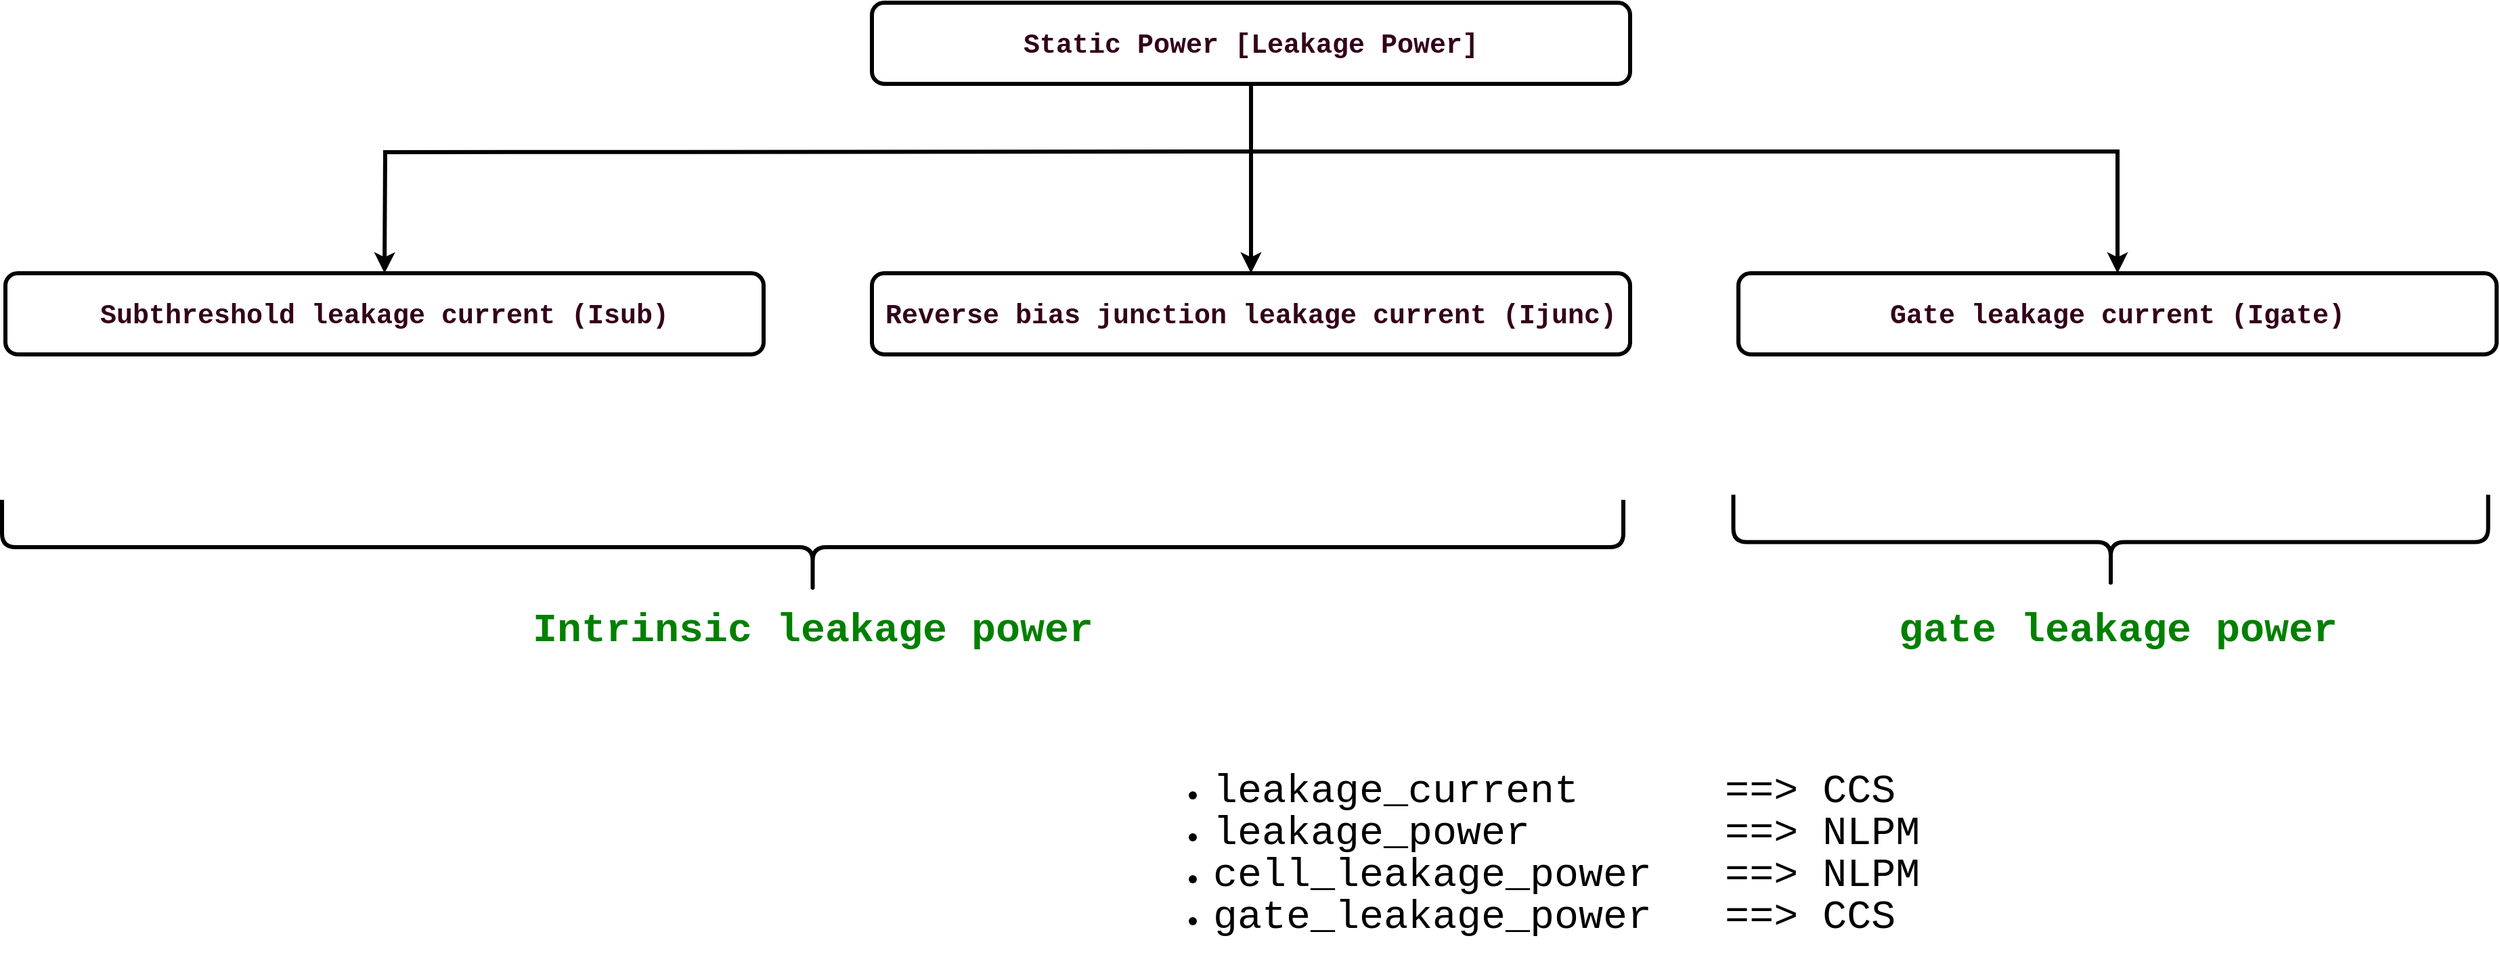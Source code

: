 <mxfile version="28.2.5">
  <diagram name="Page-1" id="4KYGQ2zJI2M4qhI87jCv">
    <mxGraphModel dx="2483" dy="1031" grid="0" gridSize="10" guides="1" tooltips="1" connect="1" arrows="1" fold="1" page="1" pageScale="1" pageWidth="850" pageHeight="1100" math="0" shadow="0">
      <root>
        <mxCell id="0" />
        <mxCell id="1" parent="0" />
        <mxCell id="379xllojwpSlWTdVsvI6-5" style="edgeStyle=orthogonalEdgeStyle;rounded=0;orthogonalLoop=1;jettySize=auto;html=1;strokeWidth=3;" edge="1" parent="1">
          <mxGeometry relative="1" as="geometry">
            <mxPoint x="520" y="190" as="sourcePoint" />
            <mxPoint x="-120" y="280" as="targetPoint" />
          </mxGeometry>
        </mxCell>
        <mxCell id="379xllojwpSlWTdVsvI6-6" style="edgeStyle=orthogonalEdgeStyle;rounded=0;orthogonalLoop=1;jettySize=auto;html=1;entryX=0.5;entryY=0;entryDx=0;entryDy=0;strokeWidth=3;" edge="1" parent="1" source="379xllojwpSlWTdVsvI6-1" target="379xllojwpSlWTdVsvI6-3">
          <mxGeometry relative="1" as="geometry" />
        </mxCell>
        <mxCell id="379xllojwpSlWTdVsvI6-7" style="edgeStyle=orthogonalEdgeStyle;rounded=0;orthogonalLoop=1;jettySize=auto;html=1;strokeWidth=3;" edge="1" parent="1" target="379xllojwpSlWTdVsvI6-4">
          <mxGeometry relative="1" as="geometry">
            <mxPoint x="520" y="200" as="sourcePoint" />
            <Array as="points">
              <mxPoint x="520" y="190" />
              <mxPoint x="1160" y="190" />
            </Array>
          </mxGeometry>
        </mxCell>
        <mxCell id="379xllojwpSlWTdVsvI6-1" value="&lt;div style=&quot;background-color: rgb(255, 255, 255); font-family: Consolas, &amp;quot;Courier New&amp;quot;, monospace; line-height: 28px; white-space: pre;&quot;&gt;&lt;font style=&quot;color: rgb(51, 0, 26); font-size: 20px;&quot;&gt;Static Power [Leakage Power]&lt;/font&gt;&lt;/div&gt;" style="rounded=1;whiteSpace=wrap;html=1;fontSize=30;strokeWidth=3;fontStyle=1" vertex="1" parent="1">
          <mxGeometry x="240" y="80" width="560" height="60" as="geometry" />
        </mxCell>
        <mxCell id="379xllojwpSlWTdVsvI6-2" value="&lt;div style=&quot;background-color: rgb(255, 255, 255); font-family: Consolas, &amp;quot;Courier New&amp;quot;, monospace; line-height: 28px; white-space: pre;&quot;&gt;&lt;font style=&quot;color: rgb(51, 0, 26); font-size: 20px;&quot;&gt;Subthreshold leakage current (Isub)&lt;/font&gt;&lt;/div&gt;" style="rounded=1;whiteSpace=wrap;html=1;fontSize=30;strokeWidth=3;fontStyle=1" vertex="1" parent="1">
          <mxGeometry x="-400" y="280" width="560" height="60" as="geometry" />
        </mxCell>
        <mxCell id="379xllojwpSlWTdVsvI6-3" value="&lt;div style=&quot;background-color: rgb(255, 255, 255); font-family: Consolas, &amp;quot;Courier New&amp;quot;, monospace; line-height: 28px; white-space: pre;&quot;&gt;&lt;font style=&quot;color: rgb(51, 0, 26); font-size: 20px;&quot;&gt;Reverse bias junction leakage current (Ijunc)&lt;/font&gt;&lt;/div&gt;" style="rounded=1;whiteSpace=wrap;html=1;fontSize=30;strokeWidth=3;fontStyle=1" vertex="1" parent="1">
          <mxGeometry x="240" y="280" width="560" height="60" as="geometry" />
        </mxCell>
        <mxCell id="379xllojwpSlWTdVsvI6-4" value="&lt;div style=&quot;background-color: rgb(255, 255, 255); font-family: Consolas, &amp;quot;Courier New&amp;quot;, monospace; line-height: 28px; white-space: pre;&quot;&gt;&lt;font style=&quot;color: rgb(51, 0, 26); font-size: 20px;&quot;&gt;Gate leakage current (Igate)&lt;/font&gt;&lt;/div&gt;" style="rounded=1;whiteSpace=wrap;html=1;fontSize=30;strokeWidth=3;fontStyle=1" vertex="1" parent="1">
          <mxGeometry x="880" y="280" width="560" height="60" as="geometry" />
        </mxCell>
        <mxCell id="379xllojwpSlWTdVsvI6-8" value="" style="shape=curlyBracket;whiteSpace=wrap;html=1;rounded=1;flipH=1;labelPosition=right;verticalLabelPosition=middle;align=left;verticalAlign=middle;rotation=90;strokeWidth=3;" vertex="1" parent="1">
          <mxGeometry x="161.25" y="-116.25" width="70" height="1197.5" as="geometry" />
        </mxCell>
        <mxCell id="379xllojwpSlWTdVsvI6-10" value="" style="shape=curlyBracket;whiteSpace=wrap;html=1;rounded=1;flipH=1;labelPosition=right;verticalLabelPosition=middle;align=left;verticalAlign=middle;rotation=90;strokeWidth=3;" vertex="1" parent="1">
          <mxGeometry x="1120" y="200" width="70" height="557.5" as="geometry" />
        </mxCell>
        <mxCell id="379xllojwpSlWTdVsvI6-11" value="&lt;div style=&quot;background-color: rgb(255, 255, 255); font-family: Consolas, &amp;quot;Courier New&amp;quot;, monospace; line-height: 28px; white-space-collapse: preserve;&quot;&gt;&lt;span style=&quot;color: #008000;&quot;&gt;Intrinsic leakage power&lt;/span&gt;&lt;/div&gt;" style="text;html=1;align=center;verticalAlign=middle;resizable=0;points=[];autosize=1;strokeColor=none;fillColor=none;fontStyle=1;fontSize=30;" vertex="1" parent="1">
          <mxGeometry x="-3.75" y="523" width="400" height="40" as="geometry" />
        </mxCell>
        <mxCell id="379xllojwpSlWTdVsvI6-12" value="&lt;div style=&quot;background-color: rgb(255, 255, 255); font-family: Consolas, &amp;quot;Courier New&amp;quot;, monospace; line-height: 28px; white-space-collapse: preserve;&quot;&gt;&lt;span style=&quot;color: #008000;&quot;&gt;gate leakage power&lt;/span&gt;&lt;/div&gt;" style="text;html=1;align=center;verticalAlign=middle;resizable=0;points=[];autosize=1;strokeColor=none;fillColor=none;fontStyle=1;fontSize=30;" vertex="1" parent="1">
          <mxGeometry x="1000" y="523" width="320" height="40" as="geometry" />
        </mxCell>
        <mxCell id="379xllojwpSlWTdVsvI6-13" value="&lt;div style=&quot;background-color: rgb(255, 255, 255); font-family: Consolas, &amp;quot;Courier New&amp;quot;, monospace; line-height: 28px; white-space-collapse: preserve;&quot;&gt;&lt;ul&gt;&lt;li&gt;&lt;font style=&quot;font-size: 30px;&quot;&gt;leakage_current &amp;nbsp; &amp;nbsp; &amp;nbsp;==&amp;gt; CCS&lt;/font&gt;&lt;/li&gt;&lt;li&gt;&lt;font style=&quot;font-size: 30px;&quot;&gt;leakage_power &amp;nbsp; &amp;nbsp; &amp;nbsp; &amp;nbsp;==&amp;gt; NLPM&lt;/font&gt;&lt;/li&gt;&lt;li&gt;&lt;font style=&quot;font-size: 30px;&quot;&gt;cell_leakage_power &amp;nbsp; ==&amp;gt; NLPM&lt;/font&gt;&lt;/li&gt;&lt;li&gt;&lt;font style=&quot;font-size: 30px;&quot;&gt;gate_leakage_power &amp;nbsp; ==&amp;gt; CCS&lt;/font&gt;&lt;/li&gt;&lt;/ul&gt;&lt;/div&gt;" style="text;html=1;align=left;verticalAlign=middle;resizable=0;points=[];autosize=1;strokeColor=none;fillColor=none;fontSize=20;" vertex="1" parent="1">
          <mxGeometry x="450" y="620" width="540" height="180" as="geometry" />
        </mxCell>
      </root>
    </mxGraphModel>
  </diagram>
</mxfile>
